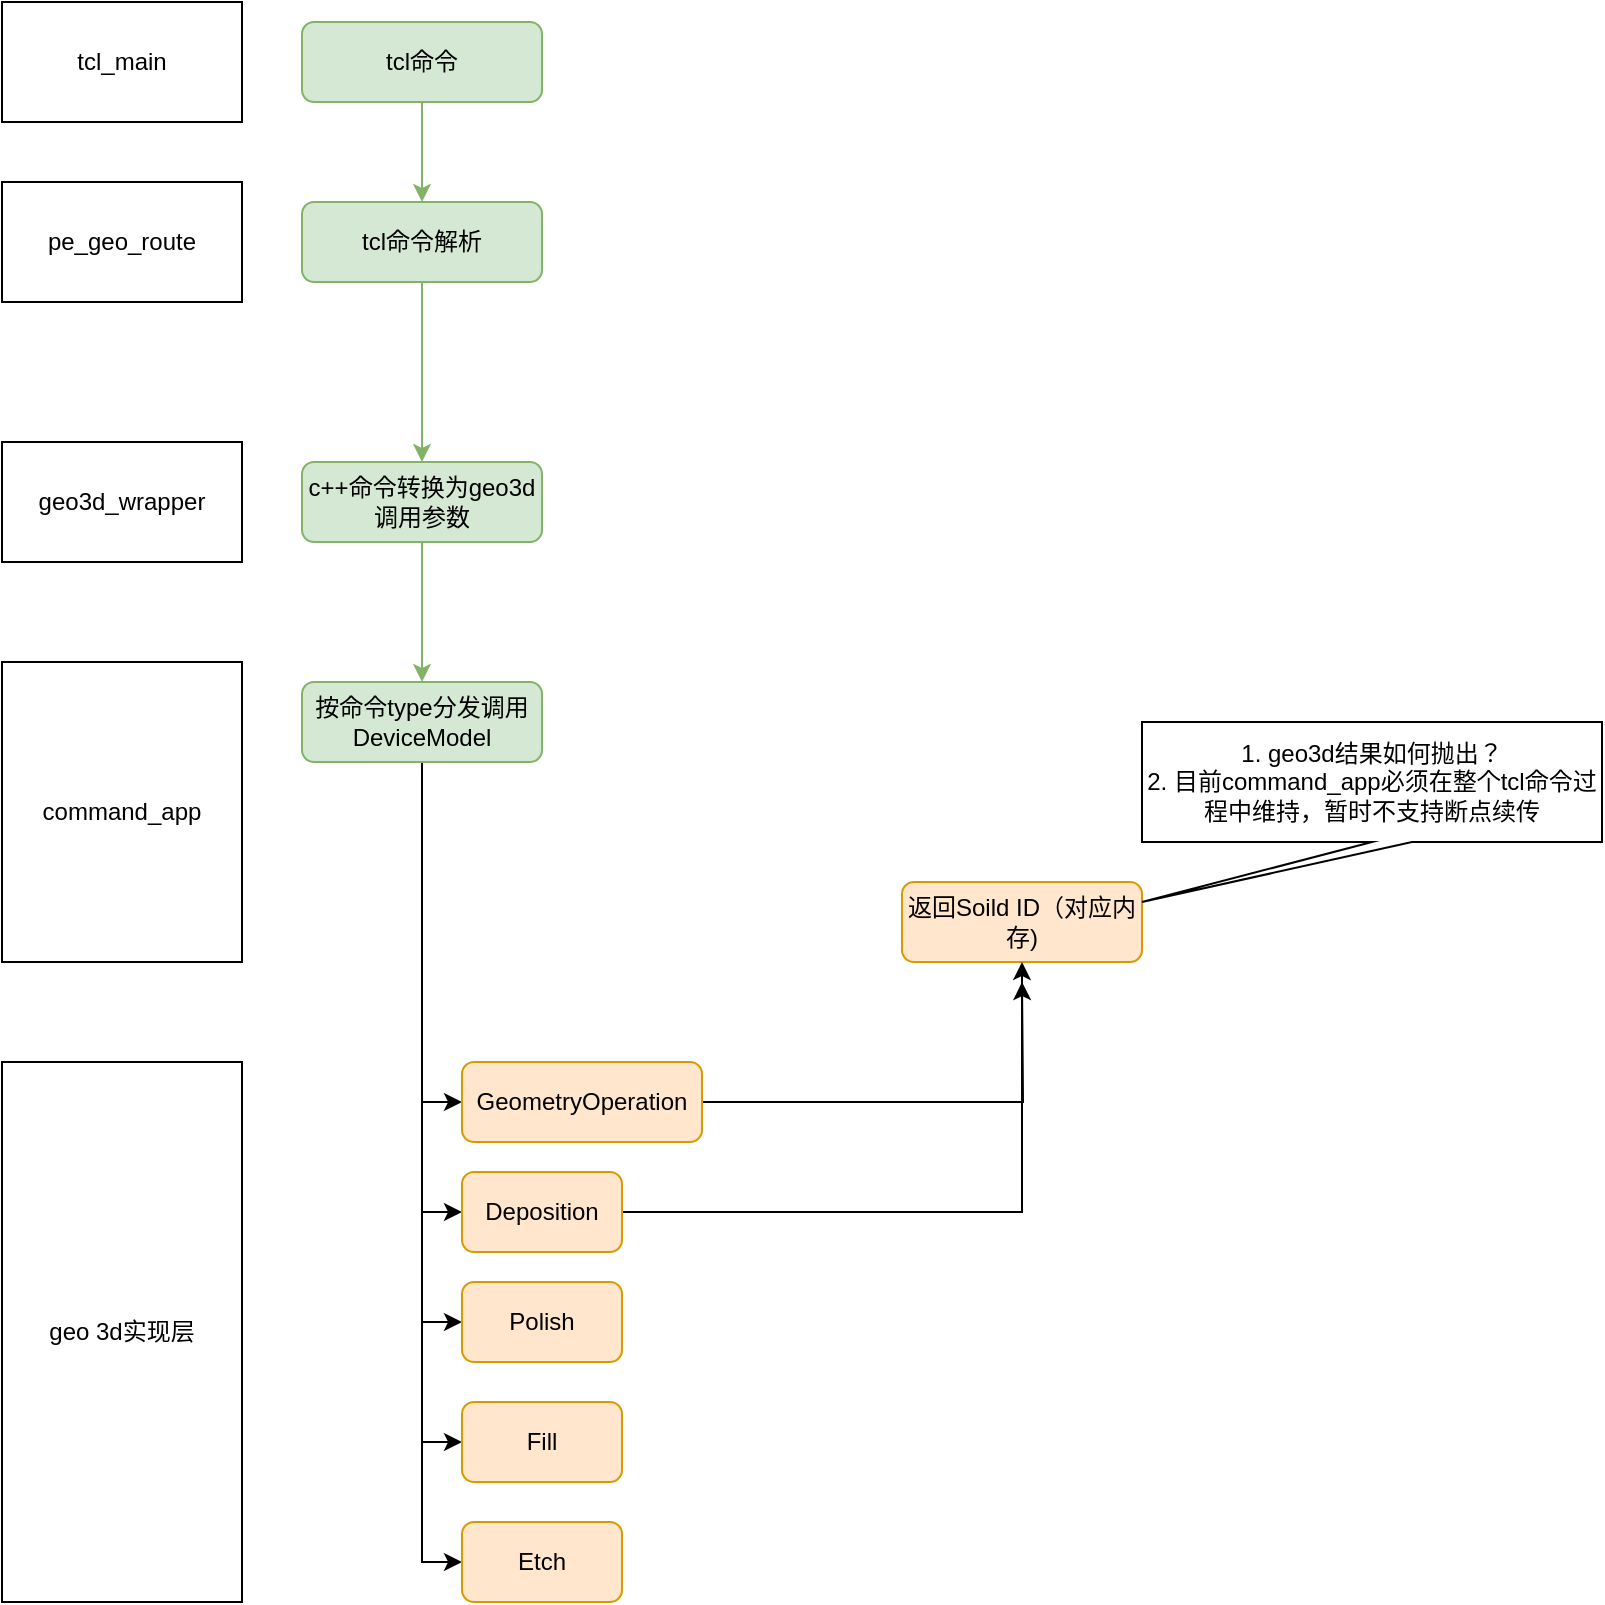 <mxfile version="22.1.15" type="github">
  <diagram id="C5RBs43oDa-KdzZeNtuy" name="Page-1">
    <mxGraphModel dx="1105" dy="585" grid="1" gridSize="10" guides="1" tooltips="1" connect="1" arrows="1" fold="1" page="1" pageScale="1" pageWidth="827" pageHeight="1169" math="0" shadow="0">
      <root>
        <mxCell id="WIyWlLk6GJQsqaUBKTNV-0" />
        <mxCell id="WIyWlLk6GJQsqaUBKTNV-1" parent="WIyWlLk6GJQsqaUBKTNV-0" />
        <mxCell id="1xFHwidM4DEau7xeVpxm-11" style="edgeStyle=orthogonalEdgeStyle;rounded=0;orthogonalLoop=1;jettySize=auto;html=1;entryX=0.5;entryY=0;entryDx=0;entryDy=0;fillColor=#d5e8d4;strokeColor=#82b366;" edge="1" parent="WIyWlLk6GJQsqaUBKTNV-1" source="WIyWlLk6GJQsqaUBKTNV-3" target="1xFHwidM4DEau7xeVpxm-0">
          <mxGeometry relative="1" as="geometry" />
        </mxCell>
        <mxCell id="WIyWlLk6GJQsqaUBKTNV-3" value="tcl命令" style="rounded=1;whiteSpace=wrap;html=1;fontSize=12;glass=0;strokeWidth=1;shadow=0;fillColor=#d5e8d4;strokeColor=#82b366;" parent="WIyWlLk6GJQsqaUBKTNV-1" vertex="1">
          <mxGeometry x="160" y="80" width="120" height="40" as="geometry" />
        </mxCell>
        <mxCell id="1xFHwidM4DEau7xeVpxm-3" style="edgeStyle=orthogonalEdgeStyle;rounded=0;orthogonalLoop=1;jettySize=auto;html=1;entryX=0.5;entryY=0;entryDx=0;entryDy=0;fillColor=#d5e8d4;strokeColor=#82b366;" edge="1" parent="WIyWlLk6GJQsqaUBKTNV-1" source="1xFHwidM4DEau7xeVpxm-0" target="1xFHwidM4DEau7xeVpxm-2">
          <mxGeometry relative="1" as="geometry" />
        </mxCell>
        <mxCell id="1xFHwidM4DEau7xeVpxm-0" value="tcl命令解析" style="rounded=1;whiteSpace=wrap;html=1;fontSize=12;glass=0;strokeWidth=1;shadow=0;fillColor=#d5e8d4;strokeColor=#82b366;" vertex="1" parent="WIyWlLk6GJQsqaUBKTNV-1">
          <mxGeometry x="160" y="170" width="120" height="40" as="geometry" />
        </mxCell>
        <mxCell id="1xFHwidM4DEau7xeVpxm-17" style="edgeStyle=orthogonalEdgeStyle;rounded=0;orthogonalLoop=1;jettySize=auto;html=1;entryX=0.5;entryY=0;entryDx=0;entryDy=0;fillColor=#d5e8d4;strokeColor=#82b366;" edge="1" parent="WIyWlLk6GJQsqaUBKTNV-1" source="1xFHwidM4DEau7xeVpxm-2" target="1xFHwidM4DEau7xeVpxm-16">
          <mxGeometry relative="1" as="geometry" />
        </mxCell>
        <mxCell id="1xFHwidM4DEau7xeVpxm-2" value="c++命令转换为geo3d调用参数" style="rounded=1;whiteSpace=wrap;html=1;fontSize=12;glass=0;strokeWidth=1;shadow=0;fillColor=#d5e8d4;strokeColor=#82b366;" vertex="1" parent="WIyWlLk6GJQsqaUBKTNV-1">
          <mxGeometry x="160" y="300" width="120" height="40" as="geometry" />
        </mxCell>
        <mxCell id="1xFHwidM4DEau7xeVpxm-5" value="tcl_main" style="rounded=0;whiteSpace=wrap;html=1;" vertex="1" parent="WIyWlLk6GJQsqaUBKTNV-1">
          <mxGeometry x="10" y="70" width="120" height="60" as="geometry" />
        </mxCell>
        <mxCell id="1xFHwidM4DEau7xeVpxm-7" value="pe_geo_route" style="rounded=0;whiteSpace=wrap;html=1;" vertex="1" parent="WIyWlLk6GJQsqaUBKTNV-1">
          <mxGeometry x="10" y="160" width="120" height="60" as="geometry" />
        </mxCell>
        <mxCell id="1xFHwidM4DEau7xeVpxm-8" value="geo3d_wrapper" style="rounded=0;whiteSpace=wrap;html=1;" vertex="1" parent="WIyWlLk6GJQsqaUBKTNV-1">
          <mxGeometry x="10" y="290" width="120" height="60" as="geometry" />
        </mxCell>
        <mxCell id="1xFHwidM4DEau7xeVpxm-12" value="command_app" style="rounded=0;whiteSpace=wrap;html=1;" vertex="1" parent="WIyWlLk6GJQsqaUBKTNV-1">
          <mxGeometry x="10" y="400" width="120" height="150" as="geometry" />
        </mxCell>
        <mxCell id="1xFHwidM4DEau7xeVpxm-32" style="edgeStyle=orthogonalEdgeStyle;rounded=0;orthogonalLoop=1;jettySize=auto;html=1;entryX=0;entryY=0.5;entryDx=0;entryDy=0;" edge="1" parent="WIyWlLk6GJQsqaUBKTNV-1" source="1xFHwidM4DEau7xeVpxm-16" target="1xFHwidM4DEau7xeVpxm-24">
          <mxGeometry relative="1" as="geometry" />
        </mxCell>
        <mxCell id="1xFHwidM4DEau7xeVpxm-33" style="edgeStyle=orthogonalEdgeStyle;rounded=0;orthogonalLoop=1;jettySize=auto;html=1;entryX=0;entryY=0.5;entryDx=0;entryDy=0;" edge="1" parent="WIyWlLk6GJQsqaUBKTNV-1" source="1xFHwidM4DEau7xeVpxm-16" target="1xFHwidM4DEau7xeVpxm-25">
          <mxGeometry relative="1" as="geometry" />
        </mxCell>
        <mxCell id="1xFHwidM4DEau7xeVpxm-34" style="edgeStyle=orthogonalEdgeStyle;rounded=0;orthogonalLoop=1;jettySize=auto;html=1;exitX=0.5;exitY=1;exitDx=0;exitDy=0;entryX=0;entryY=0.5;entryDx=0;entryDy=0;" edge="1" parent="WIyWlLk6GJQsqaUBKTNV-1" source="1xFHwidM4DEau7xeVpxm-16" target="1xFHwidM4DEau7xeVpxm-28">
          <mxGeometry relative="1" as="geometry" />
        </mxCell>
        <mxCell id="1xFHwidM4DEau7xeVpxm-35" style="edgeStyle=orthogonalEdgeStyle;rounded=0;orthogonalLoop=1;jettySize=auto;html=1;entryX=0;entryY=0.5;entryDx=0;entryDy=0;" edge="1" parent="WIyWlLk6GJQsqaUBKTNV-1" source="1xFHwidM4DEau7xeVpxm-16" target="1xFHwidM4DEau7xeVpxm-29">
          <mxGeometry relative="1" as="geometry" />
        </mxCell>
        <mxCell id="1xFHwidM4DEau7xeVpxm-36" style="edgeStyle=orthogonalEdgeStyle;rounded=0;orthogonalLoop=1;jettySize=auto;html=1;entryX=0;entryY=0.5;entryDx=0;entryDy=0;" edge="1" parent="WIyWlLk6GJQsqaUBKTNV-1" source="1xFHwidM4DEau7xeVpxm-16" target="1xFHwidM4DEau7xeVpxm-30">
          <mxGeometry relative="1" as="geometry" />
        </mxCell>
        <mxCell id="1xFHwidM4DEau7xeVpxm-16" value="按命令type分发调用DeviceModel" style="rounded=1;whiteSpace=wrap;html=1;fontSize=12;glass=0;strokeWidth=1;shadow=0;fillColor=#d5e8d4;strokeColor=#82b366;" vertex="1" parent="WIyWlLk6GJQsqaUBKTNV-1">
          <mxGeometry x="160" y="410" width="120" height="40" as="geometry" />
        </mxCell>
        <mxCell id="1xFHwidM4DEau7xeVpxm-18" value="返回Soild ID（对应内存)" style="rounded=1;whiteSpace=wrap;html=1;fontSize=12;glass=0;strokeWidth=1;shadow=0;fillColor=#ffe6cc;strokeColor=#d79b00;" vertex="1" parent="WIyWlLk6GJQsqaUBKTNV-1">
          <mxGeometry x="460" y="510" width="120" height="40" as="geometry" />
        </mxCell>
        <mxCell id="1xFHwidM4DEau7xeVpxm-21" value="1. geo3d结果如何抛出？&lt;br&gt;2. 目前command_app必须在整个tcl命令过程中维持，暂时不支持断点续传" style="shape=callout;whiteSpace=wrap;html=1;perimeter=calloutPerimeter;position2=0;" vertex="1" parent="WIyWlLk6GJQsqaUBKTNV-1">
          <mxGeometry x="580" y="430" width="230" height="90" as="geometry" />
        </mxCell>
        <mxCell id="1xFHwidM4DEau7xeVpxm-38" style="edgeStyle=orthogonalEdgeStyle;rounded=0;orthogonalLoop=1;jettySize=auto;html=1;" edge="1" parent="WIyWlLk6GJQsqaUBKTNV-1" source="1xFHwidM4DEau7xeVpxm-24">
          <mxGeometry relative="1" as="geometry">
            <mxPoint x="520" y="560" as="targetPoint" />
          </mxGeometry>
        </mxCell>
        <mxCell id="1xFHwidM4DEau7xeVpxm-24" value="GeometryOperation" style="rounded=1;whiteSpace=wrap;html=1;fillColor=#ffe6cc;strokeColor=#d79b00;" vertex="1" parent="WIyWlLk6GJQsqaUBKTNV-1">
          <mxGeometry x="240" y="600" width="120" height="40" as="geometry" />
        </mxCell>
        <mxCell id="1xFHwidM4DEau7xeVpxm-37" style="edgeStyle=orthogonalEdgeStyle;rounded=0;orthogonalLoop=1;jettySize=auto;html=1;entryX=0.5;entryY=1;entryDx=0;entryDy=0;" edge="1" parent="WIyWlLk6GJQsqaUBKTNV-1" source="1xFHwidM4DEau7xeVpxm-25" target="1xFHwidM4DEau7xeVpxm-18">
          <mxGeometry relative="1" as="geometry" />
        </mxCell>
        <mxCell id="1xFHwidM4DEau7xeVpxm-25" value="Deposition" style="rounded=1;whiteSpace=wrap;html=1;fillColor=#ffe6cc;strokeColor=#d79b00;" vertex="1" parent="WIyWlLk6GJQsqaUBKTNV-1">
          <mxGeometry x="240" y="655" width="80" height="40" as="geometry" />
        </mxCell>
        <mxCell id="1xFHwidM4DEau7xeVpxm-28" value="Polish" style="rounded=1;whiteSpace=wrap;html=1;fillColor=#ffe6cc;strokeColor=#d79b00;" vertex="1" parent="WIyWlLk6GJQsqaUBKTNV-1">
          <mxGeometry x="240" y="710" width="80" height="40" as="geometry" />
        </mxCell>
        <mxCell id="1xFHwidM4DEau7xeVpxm-29" value="Fill" style="rounded=1;whiteSpace=wrap;html=1;fillColor=#ffe6cc;strokeColor=#d79b00;" vertex="1" parent="WIyWlLk6GJQsqaUBKTNV-1">
          <mxGeometry x="240" y="770" width="80" height="40" as="geometry" />
        </mxCell>
        <mxCell id="1xFHwidM4DEau7xeVpxm-30" value="Etch" style="rounded=1;whiteSpace=wrap;html=1;fillColor=#ffe6cc;strokeColor=#d79b00;" vertex="1" parent="WIyWlLk6GJQsqaUBKTNV-1">
          <mxGeometry x="240" y="830" width="80" height="40" as="geometry" />
        </mxCell>
        <mxCell id="1xFHwidM4DEau7xeVpxm-31" value="geo 3d实现层" style="rounded=0;whiteSpace=wrap;html=1;" vertex="1" parent="WIyWlLk6GJQsqaUBKTNV-1">
          <mxGeometry x="10" y="600" width="120" height="270" as="geometry" />
        </mxCell>
      </root>
    </mxGraphModel>
  </diagram>
</mxfile>
